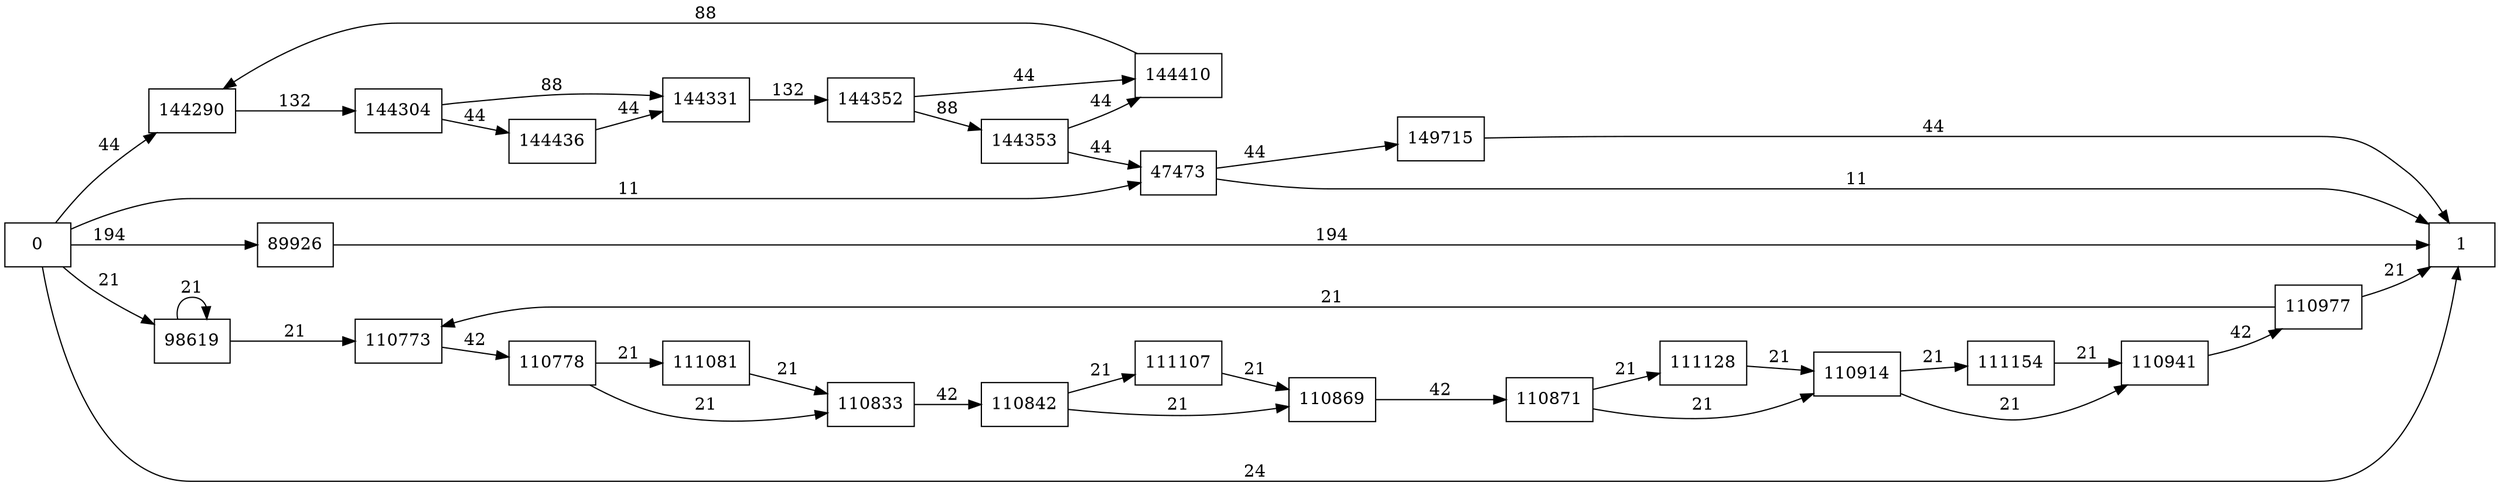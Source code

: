 digraph {
	graph [rankdir=LR]
	node [shape=rectangle]
	47473 -> 1 [label=11]
	47473 -> 149715 [label=44]
	89926 -> 1 [label=194]
	98619 -> 98619 [label=21]
	98619 -> 110773 [label=21]
	110773 -> 110778 [label=42]
	110778 -> 110833 [label=21]
	110778 -> 111081 [label=21]
	110833 -> 110842 [label=42]
	110842 -> 110869 [label=21]
	110842 -> 111107 [label=21]
	110869 -> 110871 [label=42]
	110871 -> 110914 [label=21]
	110871 -> 111128 [label=21]
	110914 -> 110941 [label=21]
	110914 -> 111154 [label=21]
	110941 -> 110977 [label=42]
	110977 -> 110773 [label=21]
	110977 -> 1 [label=21]
	111081 -> 110833 [label=21]
	111107 -> 110869 [label=21]
	111128 -> 110914 [label=21]
	111154 -> 110941 [label=21]
	144290 -> 144304 [label=132]
	144304 -> 144331 [label=88]
	144304 -> 144436 [label=44]
	144331 -> 144352 [label=132]
	144352 -> 144353 [label=88]
	144352 -> 144410 [label=44]
	144353 -> 144410 [label=44]
	144353 -> 47473 [label=44]
	144410 -> 144290 [label=88]
	144436 -> 144331 [label=44]
	149715 -> 1 [label=44]
	0 -> 1 [label=24]
	0 -> 47473 [label=11]
	0 -> 89926 [label=194]
	0 -> 98619 [label=21]
	0 -> 144290 [label=44]
}
